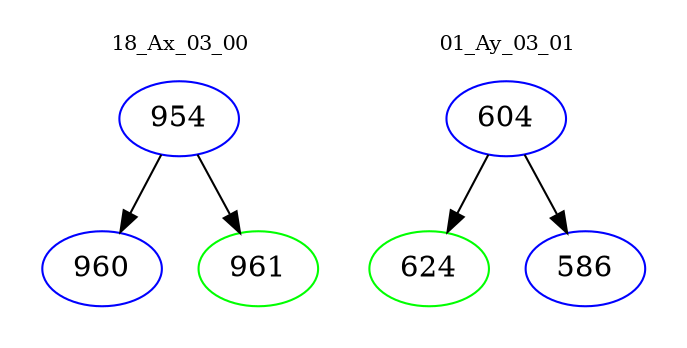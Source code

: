digraph{
subgraph cluster_0 {
color = white
label = "18_Ax_03_00";
fontsize=10;
T0_954 [label="954", color="blue"]
T0_954 -> T0_960 [color="black"]
T0_960 [label="960", color="blue"]
T0_954 -> T0_961 [color="black"]
T0_961 [label="961", color="green"]
}
subgraph cluster_1 {
color = white
label = "01_Ay_03_01";
fontsize=10;
T1_604 [label="604", color="blue"]
T1_604 -> T1_624 [color="black"]
T1_624 [label="624", color="green"]
T1_604 -> T1_586 [color="black"]
T1_586 [label="586", color="blue"]
}
}
